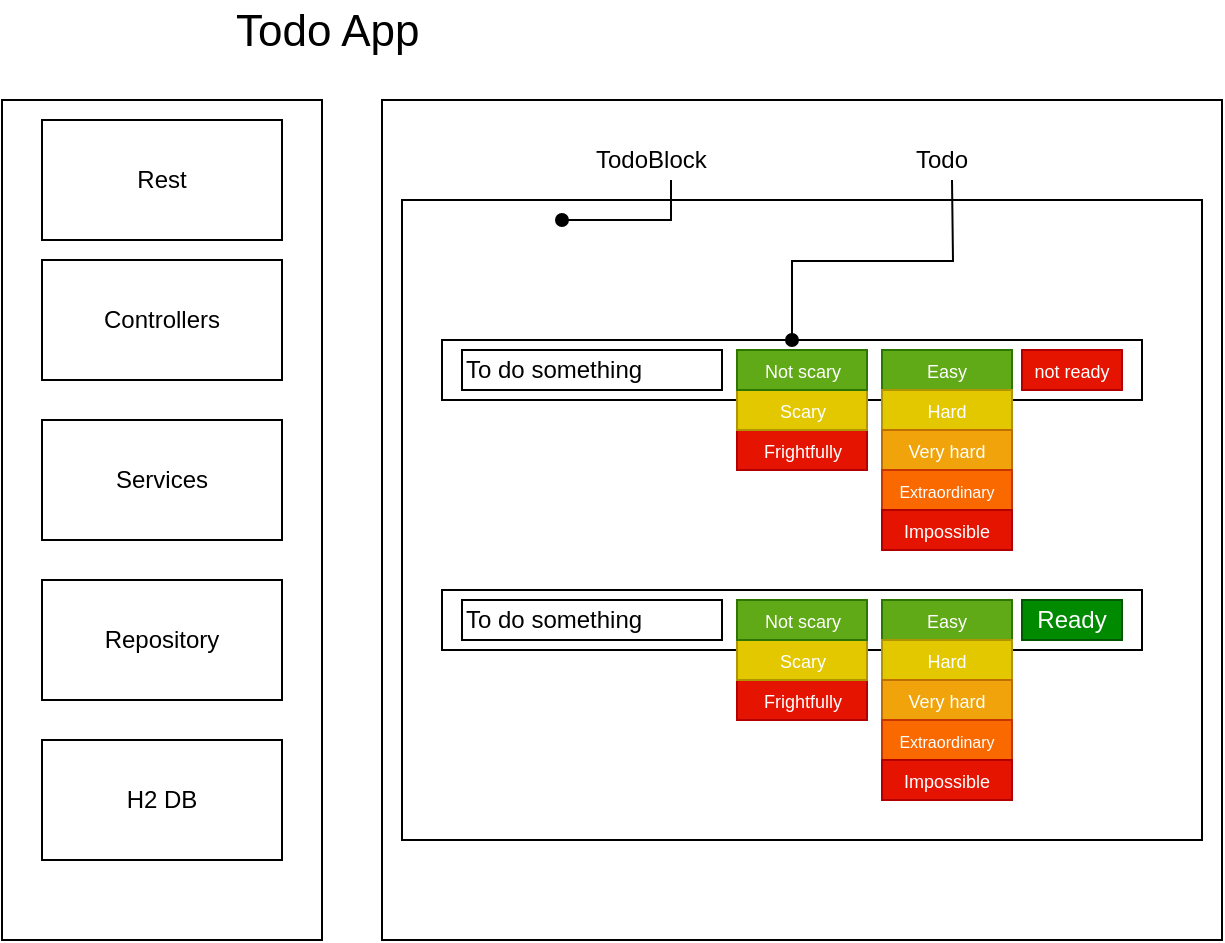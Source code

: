 <mxfile version="12.0.2" type="github" pages="1"><diagram id="ICWqTPseytnRWuEM-WSt" name="Page-1"><mxGraphModel dx="723" dy="445" grid="1" gridSize="10" guides="1" tooltips="1" connect="1" arrows="1" fold="1" page="1" pageScale="1" pageWidth="850" pageHeight="1100" math="0" shadow="0"><root><mxCell id="0"/><mxCell id="1" parent="0"/><mxCell id="gk2BROTohiMLlKygOoN3-8" value="" style="rounded=0;whiteSpace=wrap;html=1;fillColor=none;" parent="1" vertex="1"><mxGeometry x="240" y="110" width="420" height="420" as="geometry"/></mxCell><mxCell id="gk2BROTohiMLlKygOoN3-9" value="" style="rounded=0;whiteSpace=wrap;html=1;fillColor=none;" parent="1" vertex="1"><mxGeometry x="250" y="160" width="400" height="320" as="geometry"/></mxCell><mxCell id="gk2BROTohiMLlKygOoN3-13" value="" style="rounded=0;whiteSpace=wrap;html=1;fillColor=none;" parent="1" vertex="1"><mxGeometry x="270" y="230" width="350" height="30" as="geometry"/></mxCell><mxCell id="gk2BROTohiMLlKygOoN3-19" value="&lt;font style=&quot;font-size: 9px&quot;&gt;Easy&lt;/font&gt;" style="rounded=0;whiteSpace=wrap;html=1;fillColor=#60a917;strokeColor=#2D7600;fontColor=#ffffff;" parent="1" vertex="1"><mxGeometry x="490" y="235" width="65" height="20" as="geometry"/></mxCell><mxCell id="gk2BROTohiMLlKygOoN3-1" value="" style="rounded=0;whiteSpace=wrap;html=1;fillColor=none;" parent="1" vertex="1"><mxGeometry x="50" y="110" width="160" height="420" as="geometry"/></mxCell><mxCell id="gk2BROTohiMLlKygOoN3-2" value="&lt;div style=&quot;font-size: 22px&quot;&gt;Todo App&lt;/div&gt;&lt;div&gt;&lt;br&gt;&lt;/div&gt;" style="text;html=1;resizable=0;points=[];autosize=1;align=left;verticalAlign=top;spacingTop=-4;" parent="1" vertex="1"><mxGeometry x="165" y="60" width="120" height="30" as="geometry"/></mxCell><mxCell id="gk2BROTohiMLlKygOoN3-3" value="Controllers" style="rounded=0;whiteSpace=wrap;html=1;fillColor=none;" parent="1" vertex="1"><mxGeometry x="70" y="190" width="120" height="60" as="geometry"/></mxCell><mxCell id="gk2BROTohiMLlKygOoN3-4" value="&lt;div&gt;Services&lt;/div&gt;" style="rounded=0;whiteSpace=wrap;html=1;fillColor=none;" parent="1" vertex="1"><mxGeometry x="70" y="270" width="120" height="60" as="geometry"/></mxCell><mxCell id="gk2BROTohiMLlKygOoN3-5" value="Repository" style="rounded=0;whiteSpace=wrap;html=1;fillColor=none;" parent="1" vertex="1"><mxGeometry x="70" y="350" width="120" height="60" as="geometry"/></mxCell><mxCell id="gk2BROTohiMLlKygOoN3-6" value="H2 DB" style="rounded=0;whiteSpace=wrap;html=1;fillColor=none;" parent="1" vertex="1"><mxGeometry x="70" y="430" width="120" height="60" as="geometry"/></mxCell><mxCell id="gk2BROTohiMLlKygOoN3-7" value="Rest" style="rounded=0;whiteSpace=wrap;html=1;fillColor=none;" parent="1" vertex="1"><mxGeometry x="70" y="120" width="120" height="60" as="geometry"/></mxCell><mxCell id="gk2BROTohiMLlKygOoN3-33" value="" style="edgeStyle=orthogonalEdgeStyle;rounded=0;orthogonalLoop=1;jettySize=auto;html=1;entryX=0.2;entryY=0.031;entryDx=0;entryDy=0;entryPerimeter=0;endArrow=oval;endFill=1;" parent="1" source="gk2BROTohiMLlKygOoN3-10" target="gk2BROTohiMLlKygOoN3-9" edge="1"><mxGeometry relative="1" as="geometry"/></mxCell><mxCell id="gk2BROTohiMLlKygOoN3-10" value="TodoBlock" style="text;html=1;resizable=0;points=[];autosize=1;align=left;verticalAlign=top;spacingTop=-4;" parent="1" vertex="1"><mxGeometry x="344.5" y="130" width="80" height="20" as="geometry"/></mxCell><mxCell id="gk2BROTohiMLlKygOoN3-32" value="Todo" style="text;html=1;resizable=0;points=[];autosize=1;align=left;verticalAlign=top;spacingTop=-4;" parent="1" vertex="1"><mxGeometry x="504.5" y="130" width="50" height="20" as="geometry"/></mxCell><mxCell id="gk2BROTohiMLlKygOoN3-34" value="" style="edgeStyle=orthogonalEdgeStyle;rounded=0;orthogonalLoop=1;jettySize=auto;html=1;endArrow=oval;endFill=1;" parent="1" target="gk2BROTohiMLlKygOoN3-13" edge="1"><mxGeometry relative="1" as="geometry"><mxPoint x="525" y="150" as="sourcePoint"/></mxGeometry></mxCell><mxCell id="gk2BROTohiMLlKygOoN3-16" value="&lt;font style=&quot;font-size: 9px&quot;&gt;not ready&lt;br&gt;&lt;/font&gt;" style="rounded=0;whiteSpace=wrap;html=1;fillColor=#e51400;strokeColor=#B20000;fontColor=#ffffff;" parent="1" vertex="1"><mxGeometry x="560" y="235" width="50" height="20" as="geometry"/></mxCell><mxCell id="gk2BROTohiMLlKygOoN3-20" value="&lt;font style=&quot;font-size: 9px&quot;&gt;Hard&lt;/font&gt;" style="rounded=0;whiteSpace=wrap;html=1;fillColor=#e3c800;strokeColor=#B09500;fontColor=#ffffff;" parent="1" vertex="1"><mxGeometry x="490" y="255" width="65" height="20" as="geometry"/></mxCell><mxCell id="gk2BROTohiMLlKygOoN3-21" value="&lt;font style=&quot;font-size: 9px&quot;&gt;Very hard&lt;/font&gt;" style="rounded=0;whiteSpace=wrap;html=1;fillColor=#f0a30a;strokeColor=#BD7000;fontColor=#ffffff;" parent="1" vertex="1"><mxGeometry x="490" y="275" width="65" height="20" as="geometry"/></mxCell><mxCell id="gk2BROTohiMLlKygOoN3-22" value="&lt;font style=&quot;font-size: 8px&quot;&gt;Extraordinary&lt;/font&gt;" style="rounded=0;whiteSpace=wrap;html=1;fillColor=#fa6800;strokeColor=#C73500;fontColor=#ffffff;" parent="1" vertex="1"><mxGeometry x="490" y="295" width="65" height="20" as="geometry"/></mxCell><mxCell id="gk2BROTohiMLlKygOoN3-23" value="&lt;font style=&quot;font-size: 9px&quot;&gt;Impossible&lt;/font&gt;" style="rounded=0;whiteSpace=wrap;html=1;fillColor=#e51400;strokeColor=#B20000;fontColor=#ffffff;" parent="1" vertex="1"><mxGeometry x="490" y="315" width="65" height="20" as="geometry"/></mxCell><mxCell id="gk2BROTohiMLlKygOoN3-26" value="&lt;font style=&quot;font-size: 9px&quot;&gt;Frightfully&lt;/font&gt;" style="rounded=0;whiteSpace=wrap;html=1;fillColor=#e51400;strokeColor=#B20000;fontColor=#ffffff;" parent="1" vertex="1"><mxGeometry x="417.5" y="275" width="65" height="20" as="geometry"/></mxCell><mxCell id="gk2BROTohiMLlKygOoN3-27" value="&lt;font style=&quot;font-size: 9px&quot;&gt;Scary&lt;/font&gt;" style="rounded=0;whiteSpace=wrap;html=1;fillColor=#e3c800;strokeColor=#B09500;fontColor=#ffffff;" parent="1" vertex="1"><mxGeometry x="417.5" y="255" width="65" height="20" as="geometry"/></mxCell><mxCell id="gk2BROTohiMLlKygOoN3-28" value="&lt;font style=&quot;font-size: 9px&quot;&gt;Not scary&lt;/font&gt;" style="rounded=0;whiteSpace=wrap;html=1;fillColor=#60a917;strokeColor=#2D7600;fontColor=#ffffff;" parent="1" vertex="1"><mxGeometry x="417.5" y="235" width="65" height="20" as="geometry"/></mxCell><mxCell id="gk2BROTohiMLlKygOoN3-29" value="&lt;div align=&quot;left&quot;&gt;To do something&lt;br&gt;&lt;/div&gt;" style="rounded=0;whiteSpace=wrap;html=1;fillColor=none;align=left;" parent="1" vertex="1"><mxGeometry x="280" y="235" width="130" height="20" as="geometry"/></mxCell><mxCell id="gk2BROTohiMLlKygOoN3-35" value="" style="rounded=0;whiteSpace=wrap;html=1;fillColor=none;" parent="1" vertex="1"><mxGeometry x="270" y="355" width="350" height="30" as="geometry"/></mxCell><mxCell id="gk2BROTohiMLlKygOoN3-36" value="&lt;font style=&quot;font-size: 9px&quot;&gt;Easy&lt;/font&gt;" style="rounded=0;whiteSpace=wrap;html=1;fillColor=#60a917;strokeColor=#2D7600;fontColor=#ffffff;" parent="1" vertex="1"><mxGeometry x="490" y="360" width="65" height="20" as="geometry"/></mxCell><mxCell id="gk2BROTohiMLlKygOoN3-37" value="Ready" style="rounded=0;whiteSpace=wrap;html=1;fillColor=#008a00;strokeColor=#005700;fontColor=#ffffff;" parent="1" vertex="1"><mxGeometry x="560" y="360" width="50" height="20" as="geometry"/></mxCell><mxCell id="gk2BROTohiMLlKygOoN3-38" value="&lt;font style=&quot;font-size: 9px&quot;&gt;Hard&lt;/font&gt;" style="rounded=0;whiteSpace=wrap;html=1;fillColor=#e3c800;strokeColor=#B09500;fontColor=#ffffff;" parent="1" vertex="1"><mxGeometry x="490" y="380" width="65" height="20" as="geometry"/></mxCell><mxCell id="gk2BROTohiMLlKygOoN3-39" value="&lt;font style=&quot;font-size: 9px&quot;&gt;Very hard&lt;/font&gt;" style="rounded=0;whiteSpace=wrap;html=1;fillColor=#f0a30a;strokeColor=#BD7000;fontColor=#ffffff;" parent="1" vertex="1"><mxGeometry x="490" y="400" width="65" height="20" as="geometry"/></mxCell><mxCell id="gk2BROTohiMLlKygOoN3-40" value="&lt;font style=&quot;font-size: 8px&quot;&gt;Extraordinary&lt;/font&gt;" style="rounded=0;whiteSpace=wrap;html=1;fillColor=#fa6800;strokeColor=#C73500;fontColor=#ffffff;" parent="1" vertex="1"><mxGeometry x="490" y="420" width="65" height="20" as="geometry"/></mxCell><mxCell id="gk2BROTohiMLlKygOoN3-41" value="&lt;font style=&quot;font-size: 9px&quot;&gt;Impossible&lt;/font&gt;" style="rounded=0;whiteSpace=wrap;html=1;fillColor=#e51400;strokeColor=#B20000;fontColor=#ffffff;" parent="1" vertex="1"><mxGeometry x="490" y="440" width="65" height="20" as="geometry"/></mxCell><mxCell id="gk2BROTohiMLlKygOoN3-42" value="&lt;font style=&quot;font-size: 9px&quot;&gt;Frightfully&lt;/font&gt;" style="rounded=0;whiteSpace=wrap;html=1;fillColor=#e51400;strokeColor=#B20000;fontColor=#ffffff;" parent="1" vertex="1"><mxGeometry x="417.5" y="400" width="65" height="20" as="geometry"/></mxCell><mxCell id="gk2BROTohiMLlKygOoN3-43" value="&lt;font style=&quot;font-size: 9px&quot;&gt;Scary&lt;/font&gt;" style="rounded=0;whiteSpace=wrap;html=1;fillColor=#e3c800;strokeColor=#B09500;fontColor=#ffffff;" parent="1" vertex="1"><mxGeometry x="417.5" y="380" width="65" height="20" as="geometry"/></mxCell><mxCell id="gk2BROTohiMLlKygOoN3-44" value="&lt;font style=&quot;font-size: 9px&quot;&gt;Not scary&lt;/font&gt;" style="rounded=0;whiteSpace=wrap;html=1;fillColor=#60a917;strokeColor=#2D7600;fontColor=#ffffff;" parent="1" vertex="1"><mxGeometry x="417.5" y="360" width="65" height="20" as="geometry"/></mxCell><mxCell id="gk2BROTohiMLlKygOoN3-45" value="&lt;div align=&quot;left&quot;&gt;To do something&lt;br&gt;&lt;/div&gt;" style="rounded=0;whiteSpace=wrap;html=1;fillColor=none;align=left;" parent="1" vertex="1"><mxGeometry x="280" y="360" width="130" height="20" as="geometry"/></mxCell></root></mxGraphModel></diagram></mxfile>